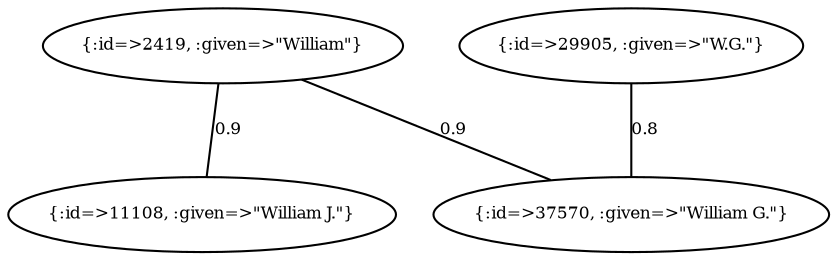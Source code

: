 graph Collector__WeightedGraph {
    "{:id=>2419, :given=>\"William\"}" [
        fontsize = 8,
        label = "{:id=>2419, :given=>\"William\"}"
    ]

    "{:id=>11108, :given=>\"William J.\"}" [
        fontsize = 8,
        label = "{:id=>11108, :given=>\"William J.\"}"
    ]

    "{:id=>29905, :given=>\"W.G.\"}" [
        fontsize = 8,
        label = "{:id=>29905, :given=>\"W.G.\"}"
    ]

    "{:id=>37570, :given=>\"William G.\"}" [
        fontsize = 8,
        label = "{:id=>37570, :given=>\"William G.\"}"
    ]

    "{:id=>2419, :given=>\"William\"}" -- "{:id=>11108, :given=>\"William J.\"}" [
        fontsize = 8,
        label = 0.9
    ]

    "{:id=>2419, :given=>\"William\"}" -- "{:id=>37570, :given=>\"William G.\"}" [
        fontsize = 8,
        label = 0.9
    ]

    "{:id=>29905, :given=>\"W.G.\"}" -- "{:id=>37570, :given=>\"William G.\"}" [
        fontsize = 8,
        label = 0.8
    ]
}
